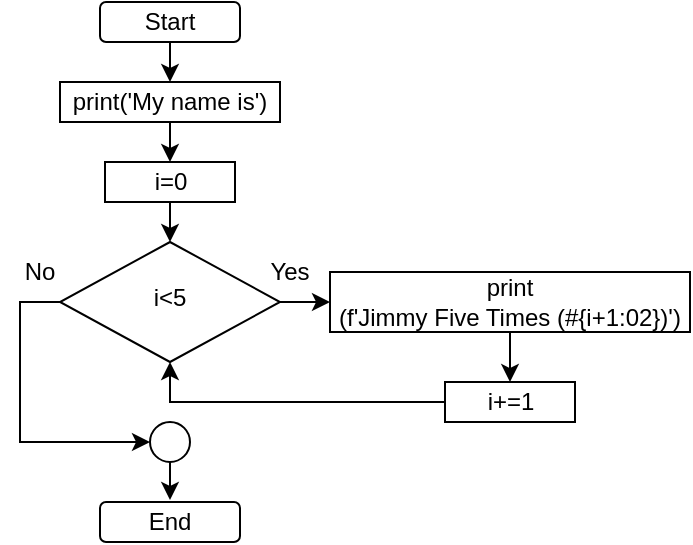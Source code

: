 <mxfile version="14.8.4" type="github">
  <diagram id="C5RBs43oDa-KdzZeNtuy" name="Page-1">
    <mxGraphModel dx="568" dy="426" grid="1" gridSize="10" guides="1" tooltips="1" connect="1" arrows="1" fold="1" page="1" pageScale="1" pageWidth="827" pageHeight="1169" math="0" shadow="0">
      <root>
        <mxCell id="WIyWlLk6GJQsqaUBKTNV-0" />
        <mxCell id="WIyWlLk6GJQsqaUBKTNV-1" parent="WIyWlLk6GJQsqaUBKTNV-0" />
        <mxCell id="bUyFcA3GIMRPNemhdNZh-24" value="" style="group" vertex="1" connectable="0" parent="WIyWlLk6GJQsqaUBKTNV-1">
          <mxGeometry x="30" y="35" width="345" height="270" as="geometry" />
        </mxCell>
        <mxCell id="bUyFcA3GIMRPNemhdNZh-21" value="" style="group" vertex="1" connectable="0" parent="bUyFcA3GIMRPNemhdNZh-24">
          <mxGeometry x="30" width="315" height="270" as="geometry" />
        </mxCell>
        <mxCell id="WIyWlLk6GJQsqaUBKTNV-3" value="Start" style="rounded=1;whiteSpace=wrap;html=1;fontSize=12;glass=0;strokeWidth=1;shadow=0;" parent="bUyFcA3GIMRPNemhdNZh-21" vertex="1">
          <mxGeometry x="20" width="70" height="20" as="geometry" />
        </mxCell>
        <mxCell id="WIyWlLk6GJQsqaUBKTNV-6" value="i&amp;lt;5" style="rhombus;whiteSpace=wrap;html=1;shadow=0;fontFamily=Helvetica;fontSize=12;align=center;strokeWidth=1;spacing=6;spacingTop=-4;" parent="bUyFcA3GIMRPNemhdNZh-21" vertex="1">
          <mxGeometry y="120" width="110" height="60" as="geometry" />
        </mxCell>
        <mxCell id="bUyFcA3GIMRPNemhdNZh-0" value="print(&#39;My name is&#39;)" style="rounded=0;whiteSpace=wrap;html=1;" vertex="1" parent="bUyFcA3GIMRPNemhdNZh-21">
          <mxGeometry y="40" width="110" height="20" as="geometry" />
        </mxCell>
        <mxCell id="bUyFcA3GIMRPNemhdNZh-7" style="edgeStyle=orthogonalEdgeStyle;rounded=0;orthogonalLoop=1;jettySize=auto;html=1;exitX=0.5;exitY=1;exitDx=0;exitDy=0;entryX=0.5;entryY=0;entryDx=0;entryDy=0;" edge="1" parent="bUyFcA3GIMRPNemhdNZh-21" source="WIyWlLk6GJQsqaUBKTNV-3" target="bUyFcA3GIMRPNemhdNZh-0">
          <mxGeometry relative="1" as="geometry" />
        </mxCell>
        <mxCell id="bUyFcA3GIMRPNemhdNZh-4" value="&lt;div&gt;print&lt;/div&gt;&lt;div&gt;(f&#39;Jimmy Five Times (#{i+1:02})&#39;)&lt;/div&gt;" style="rounded=0;whiteSpace=wrap;html=1;" vertex="1" parent="bUyFcA3GIMRPNemhdNZh-21">
          <mxGeometry x="135" y="135" width="180" height="30" as="geometry" />
        </mxCell>
        <mxCell id="bUyFcA3GIMRPNemhdNZh-6" style="edgeStyle=orthogonalEdgeStyle;rounded=0;orthogonalLoop=1;jettySize=auto;html=1;exitX=1;exitY=0.5;exitDx=0;exitDy=0;entryX=0;entryY=0.5;entryDx=0;entryDy=0;" edge="1" parent="bUyFcA3GIMRPNemhdNZh-21" source="WIyWlLk6GJQsqaUBKTNV-6" target="bUyFcA3GIMRPNemhdNZh-4">
          <mxGeometry relative="1" as="geometry" />
        </mxCell>
        <mxCell id="bUyFcA3GIMRPNemhdNZh-13" style="edgeStyle=orthogonalEdgeStyle;rounded=0;orthogonalLoop=1;jettySize=auto;html=1;exitX=0;exitY=0.5;exitDx=0;exitDy=0;entryX=0.5;entryY=1;entryDx=0;entryDy=0;" edge="1" parent="bUyFcA3GIMRPNemhdNZh-21" source="bUyFcA3GIMRPNemhdNZh-9" target="WIyWlLk6GJQsqaUBKTNV-6">
          <mxGeometry relative="1" as="geometry" />
        </mxCell>
        <mxCell id="bUyFcA3GIMRPNemhdNZh-9" value="i+=1" style="rounded=0;whiteSpace=wrap;html=1;" vertex="1" parent="bUyFcA3GIMRPNemhdNZh-21">
          <mxGeometry x="192.5" y="190" width="65" height="20" as="geometry" />
        </mxCell>
        <mxCell id="bUyFcA3GIMRPNemhdNZh-12" style="edgeStyle=orthogonalEdgeStyle;rounded=0;orthogonalLoop=1;jettySize=auto;html=1;exitX=0.5;exitY=1;exitDx=0;exitDy=0;entryX=0.5;entryY=0;entryDx=0;entryDy=0;" edge="1" parent="bUyFcA3GIMRPNemhdNZh-21" source="bUyFcA3GIMRPNemhdNZh-4" target="bUyFcA3GIMRPNemhdNZh-9">
          <mxGeometry relative="1" as="geometry" />
        </mxCell>
        <mxCell id="bUyFcA3GIMRPNemhdNZh-11" style="edgeStyle=orthogonalEdgeStyle;rounded=0;orthogonalLoop=1;jettySize=auto;html=1;exitX=0.5;exitY=1;exitDx=0;exitDy=0;entryX=0.5;entryY=0;entryDx=0;entryDy=0;" edge="1" parent="bUyFcA3GIMRPNemhdNZh-21" source="bUyFcA3GIMRPNemhdNZh-10" target="WIyWlLk6GJQsqaUBKTNV-6">
          <mxGeometry relative="1" as="geometry" />
        </mxCell>
        <mxCell id="bUyFcA3GIMRPNemhdNZh-10" value="i=0" style="rounded=0;whiteSpace=wrap;html=1;" vertex="1" parent="bUyFcA3GIMRPNemhdNZh-21">
          <mxGeometry x="22.5" y="80" width="65" height="20" as="geometry" />
        </mxCell>
        <mxCell id="bUyFcA3GIMRPNemhdNZh-8" style="edgeStyle=orthogonalEdgeStyle;rounded=0;orthogonalLoop=1;jettySize=auto;html=1;exitX=0.5;exitY=1;exitDx=0;exitDy=0;entryX=0.5;entryY=0;entryDx=0;entryDy=0;" edge="1" parent="bUyFcA3GIMRPNemhdNZh-21" source="bUyFcA3GIMRPNemhdNZh-0" target="bUyFcA3GIMRPNemhdNZh-10">
          <mxGeometry relative="1" as="geometry">
            <mxPoint x="55" y="70" as="targetPoint" />
          </mxGeometry>
        </mxCell>
        <mxCell id="bUyFcA3GIMRPNemhdNZh-20" style="edgeStyle=orthogonalEdgeStyle;rounded=0;orthogonalLoop=1;jettySize=auto;html=1;exitX=0.5;exitY=1;exitDx=0;exitDy=0;" edge="1" parent="bUyFcA3GIMRPNemhdNZh-21" source="bUyFcA3GIMRPNemhdNZh-14">
          <mxGeometry relative="1" as="geometry">
            <mxPoint x="55" y="249" as="targetPoint" />
          </mxGeometry>
        </mxCell>
        <mxCell id="bUyFcA3GIMRPNemhdNZh-14" value="" style="ellipse;whiteSpace=wrap;html=1;aspect=fixed;" vertex="1" parent="bUyFcA3GIMRPNemhdNZh-21">
          <mxGeometry x="45" y="210" width="20" height="20" as="geometry" />
        </mxCell>
        <mxCell id="bUyFcA3GIMRPNemhdNZh-15" style="edgeStyle=orthogonalEdgeStyle;rounded=0;orthogonalLoop=1;jettySize=auto;html=1;exitX=0;exitY=0.5;exitDx=0;exitDy=0;entryX=0;entryY=0.5;entryDx=0;entryDy=0;" edge="1" parent="bUyFcA3GIMRPNemhdNZh-21" source="WIyWlLk6GJQsqaUBKTNV-6" target="bUyFcA3GIMRPNemhdNZh-14">
          <mxGeometry relative="1" as="geometry" />
        </mxCell>
        <mxCell id="bUyFcA3GIMRPNemhdNZh-19" value="End" style="rounded=1;whiteSpace=wrap;html=1;fontSize=12;glass=0;strokeWidth=1;shadow=0;" vertex="1" parent="bUyFcA3GIMRPNemhdNZh-21">
          <mxGeometry x="20" y="250" width="70" height="20" as="geometry" />
        </mxCell>
        <mxCell id="bUyFcA3GIMRPNemhdNZh-22" value="&lt;div&gt;Yes&lt;/div&gt;" style="text;html=1;strokeColor=none;fillColor=none;align=center;verticalAlign=middle;whiteSpace=wrap;rounded=0;" vertex="1" parent="bUyFcA3GIMRPNemhdNZh-21">
          <mxGeometry x="95" y="125" width="40" height="20" as="geometry" />
        </mxCell>
        <mxCell id="bUyFcA3GIMRPNemhdNZh-23" value="No" style="text;html=1;strokeColor=none;fillColor=none;align=center;verticalAlign=middle;whiteSpace=wrap;rounded=0;" vertex="1" parent="bUyFcA3GIMRPNemhdNZh-24">
          <mxGeometry y="125" width="40" height="20" as="geometry" />
        </mxCell>
      </root>
    </mxGraphModel>
  </diagram>
</mxfile>
